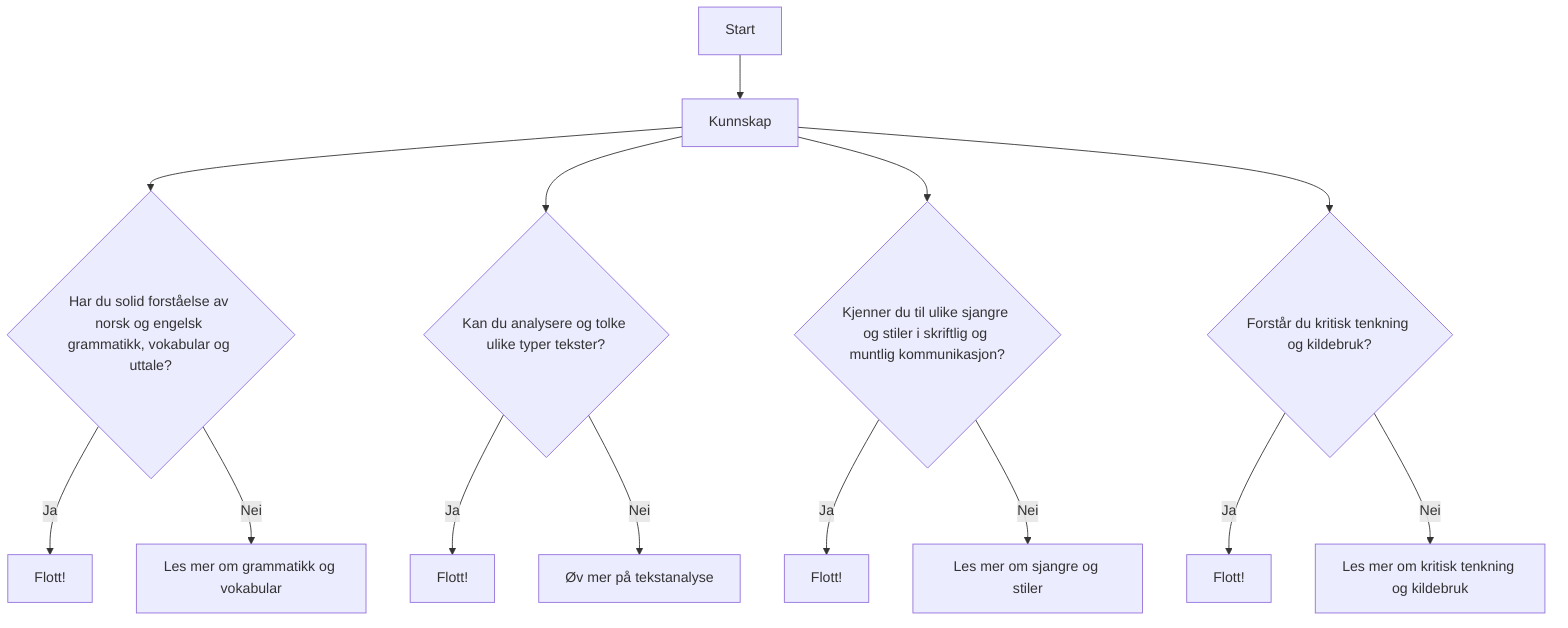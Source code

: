 flowchart TD
    Start --> A[Kunnskap]
    
    A --> B{Har du solid forståelse av norsk og engelsk grammatikk, vokabular og uttale?}
    B -->|Ja| B1[Flott!]
    B -->|Nei| B2[Les mer om grammatikk og vokabular]
    
    A --> C{Kan du analysere og tolke ulike typer tekster?}
    C -->|Ja| C1[Flott!]
    C -->|Nei| C2[Øv mer på tekstanalyse]
    
    A --> D{Kjenner du til ulike sjangre og stiler i skriftlig og muntlig kommunikasjon?}
    D -->|Ja| D1[Flott!]
    D -->|Nei| D2[Les mer om sjangre og stiler]
    
    A --> E{Forstår du kritisk tenkning og kildebruk?}
    E -->|Ja| E1[Flott!]
    E -->|Nei| E2[Les mer om kritisk tenkning og kildebruk]